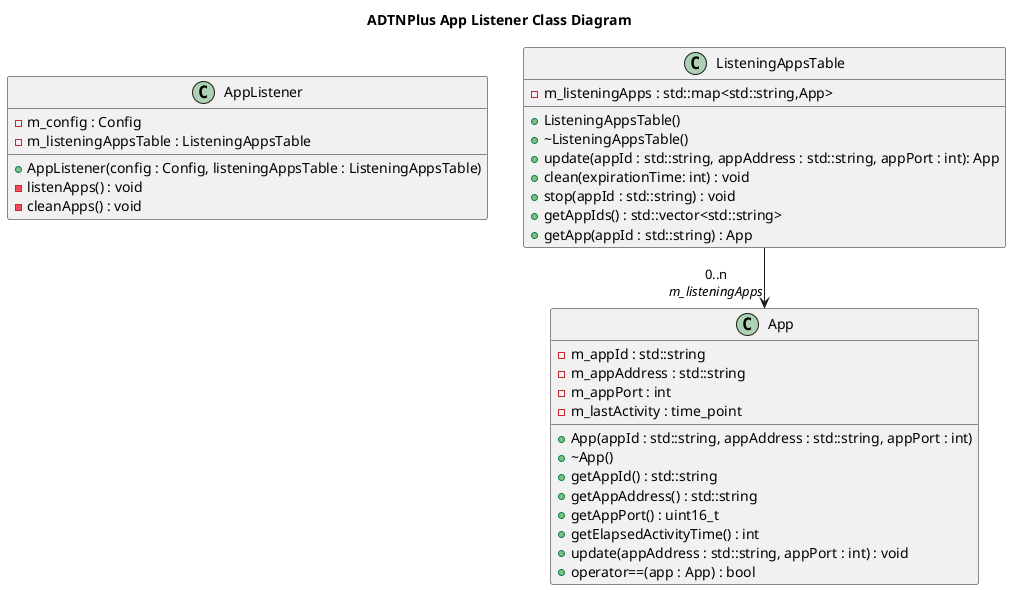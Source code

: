 @startuml

title ADTNPlus App Listener Class Diagram

class AppListener {
	-m_config : Config
	-m_listeningAppsTable : ListeningAppsTable
	+AppListener(config : Config, listeningAppsTable : ListeningAppsTable)
	-listenApps() : void
	-cleanApps() : void
}

class ListeningAppsTable {
	- m_listeningApps : std::map<std::string,App>
	+ ListeningAppsTable()
	+ ~ListeningAppsTable()
	+ update(appId : std::string, appAddress : std::string, appPort : int): App
	+ clean(expirationTime: int) : void
	+ stop(appId : std::string) : void
	+ getAppIds() : std::vector<std::string>
	+ getApp(appId : std::string) : App
}

class App {
	- m_appId : std::string
	- m_appAddress : std::string
	- m_appPort : int
	- m_lastActivity : time_point
	+ App(appId : std::string, appAddress : std::string, appPort : int)
	+~App()
	+getAppId() : std::string
	+getAppAddress() : std::string
	+getAppPort() : uint16_t
	+getElapsedActivityTime() : int
	+update(appAddress : std::string, appPort : int) : void
	+operator==(app : App) : bool
}

ListeningAppsTable --> "0..n\n<i>m_listeningApps</i>" App

@enduml